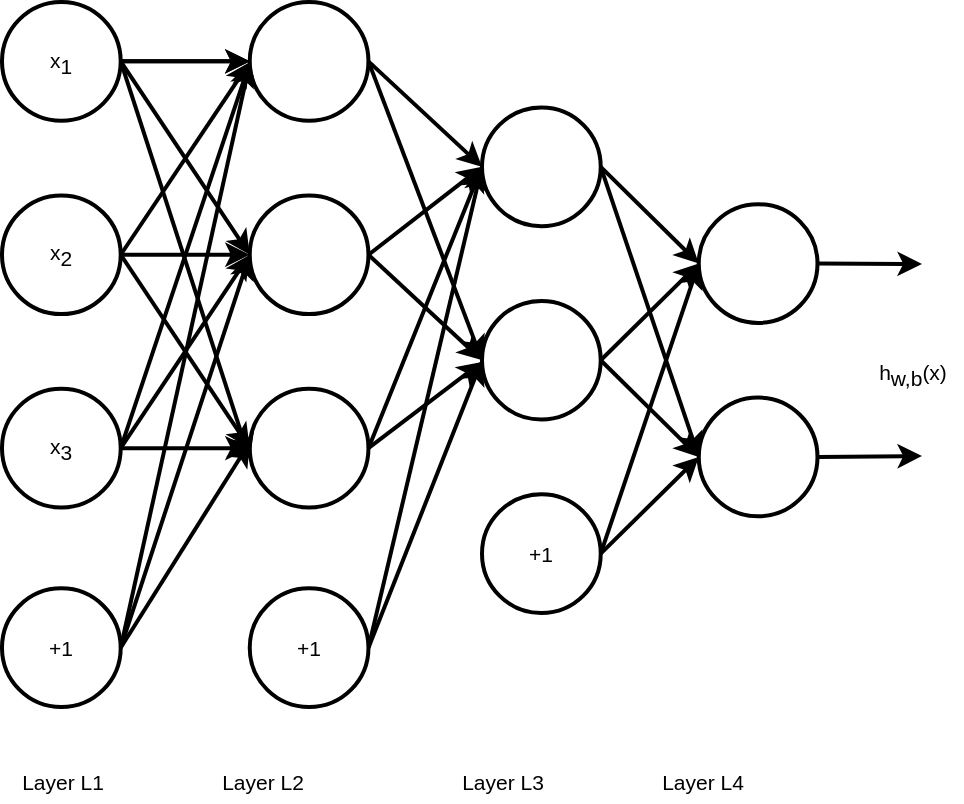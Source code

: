 <mxfile version="14.4.3" type="github">
  <diagram id="pXpISvjoVvG705U1Pd6f" name="第 1 页">
    <mxGraphModel dx="1038" dy="548" grid="1" gridSize="10" guides="1" tooltips="1" connect="1" arrows="1" fold="1" page="1" pageScale="1" pageWidth="1169" pageHeight="827" math="0" shadow="0">
      <root>
        <mxCell id="0" />
        <mxCell id="1" parent="0" />
        <mxCell id="FketfnR8hIXqbo0DgLnJ-46" value="Layer L1" style="text;html=1;align=center;verticalAlign=middle;resizable=0;points=[];autosize=1;strokeWidth=2;fontSize=10.5;" vertex="1" parent="1">
          <mxGeometry x="190" y="510" width="60" height="20" as="geometry" />
        </mxCell>
        <mxCell id="FketfnR8hIXqbo0DgLnJ-47" value="Layer L2" style="text;html=1;align=center;verticalAlign=middle;resizable=0;points=[];autosize=1;strokeWidth=2;fontSize=10.5;" vertex="1" parent="1">
          <mxGeometry x="290" y="510" width="60" height="20" as="geometry" />
        </mxCell>
        <mxCell id="FketfnR8hIXqbo0DgLnJ-48" value="Layer L3" style="text;html=1;align=center;verticalAlign=middle;resizable=0;points=[];autosize=1;strokeWidth=2;fontSize=10.5;" vertex="1" parent="1">
          <mxGeometry x="410" y="510" width="60" height="20" as="geometry" />
        </mxCell>
        <mxCell id="FketfnR8hIXqbo0DgLnJ-49" value="Layer L4" style="text;html=1;align=center;verticalAlign=middle;resizable=0;points=[];autosize=1;strokeWidth=2;fontSize=10.5;" vertex="1" parent="1">
          <mxGeometry x="510" y="510" width="60" height="20" as="geometry" />
        </mxCell>
        <mxCell id="FketfnR8hIXqbo0DgLnJ-55" value="" style="group" vertex="1" connectable="0" parent="1">
          <mxGeometry x="190" y="130" width="480" height="363.5" as="geometry" />
        </mxCell>
        <mxCell id="FketfnR8hIXqbo0DgLnJ-19" value="" style="group;strokeWidth=2;fontSize=10.5;" vertex="1" connectable="0" parent="FketfnR8hIXqbo0DgLnJ-55">
          <mxGeometry width="410.323" height="363.5" as="geometry" />
        </mxCell>
        <mxCell id="FketfnR8hIXqbo0DgLnJ-40" style="edgeStyle=none;rounded=0;orthogonalLoop=1;jettySize=auto;html=1;exitX=1;exitY=0.5;exitDx=0;exitDy=0;entryX=0;entryY=0.5;entryDx=0;entryDy=0;strokeWidth=2;fontSize=10.5;" edge="1" parent="FketfnR8hIXqbo0DgLnJ-19" source="FketfnR8hIXqbo0DgLnJ-1" target="FketfnR8hIXqbo0DgLnJ-6">
          <mxGeometry relative="1" as="geometry" />
        </mxCell>
        <mxCell id="FketfnR8hIXqbo0DgLnJ-1" value="x&lt;sub style=&quot;font-size: 10.5px;&quot;&gt;1&lt;/sub&gt;" style="ellipse;whiteSpace=wrap;html=1;aspect=fixed;strokeWidth=2;fontSize=10.5;" vertex="1" parent="FketfnR8hIXqbo0DgLnJ-19">
          <mxGeometry width="59.355" height="59.355" as="geometry" />
        </mxCell>
        <mxCell id="FketfnR8hIXqbo0DgLnJ-20" style="edgeStyle=orthogonalEdgeStyle;rounded=0;orthogonalLoop=1;jettySize=auto;html=1;exitX=1;exitY=0.5;exitDx=0;exitDy=0;entryX=0;entryY=0.5;entryDx=0;entryDy=0;strokeWidth=2;fontSize=10.5;" edge="1" parent="FketfnR8hIXqbo0DgLnJ-19" source="FketfnR8hIXqbo0DgLnJ-2" target="FketfnR8hIXqbo0DgLnJ-6">
          <mxGeometry relative="1" as="geometry" />
        </mxCell>
        <mxCell id="FketfnR8hIXqbo0DgLnJ-43" style="edgeStyle=none;rounded=0;orthogonalLoop=1;jettySize=auto;html=1;exitX=1;exitY=0.5;exitDx=0;exitDy=0;entryX=0;entryY=0.5;entryDx=0;entryDy=0;strokeWidth=2;fontSize=10.5;" edge="1" parent="FketfnR8hIXqbo0DgLnJ-19" source="FketfnR8hIXqbo0DgLnJ-2" target="FketfnR8hIXqbo0DgLnJ-7">
          <mxGeometry relative="1" as="geometry" />
        </mxCell>
        <mxCell id="FketfnR8hIXqbo0DgLnJ-2" value="x&lt;sub style=&quot;font-size: 10.5px;&quot;&gt;2&lt;/sub&gt;" style="ellipse;whiteSpace=wrap;html=1;aspect=fixed;strokeWidth=2;fontSize=10.5;" vertex="1" parent="FketfnR8hIXqbo0DgLnJ-19">
          <mxGeometry y="96.699" width="59.355" height="59.355" as="geometry" />
        </mxCell>
        <mxCell id="FketfnR8hIXqbo0DgLnJ-21" style="edgeStyle=orthogonalEdgeStyle;rounded=0;orthogonalLoop=1;jettySize=auto;html=1;exitX=1;exitY=0.5;exitDx=0;exitDy=0;strokeWidth=2;fontSize=10.5;" edge="1" parent="FketfnR8hIXqbo0DgLnJ-19" source="FketfnR8hIXqbo0DgLnJ-3" target="FketfnR8hIXqbo0DgLnJ-7">
          <mxGeometry relative="1" as="geometry" />
        </mxCell>
        <mxCell id="FketfnR8hIXqbo0DgLnJ-3" value="x&lt;sub style=&quot;font-size: 10.5px;&quot;&gt;3&lt;/sub&gt;" style="ellipse;whiteSpace=wrap;html=1;aspect=fixed;strokeWidth=2;fontSize=10.5;" vertex="1" parent="FketfnR8hIXqbo0DgLnJ-19">
          <mxGeometry y="193.398" width="59.355" height="59.355" as="geometry" />
        </mxCell>
        <mxCell id="FketfnR8hIXqbo0DgLnJ-4" value="+1" style="ellipse;whiteSpace=wrap;html=1;aspect=fixed;strokeWidth=2;fontSize=10.5;" vertex="1" parent="FketfnR8hIXqbo0DgLnJ-19">
          <mxGeometry y="293.174" width="59.355" height="59.355" as="geometry" />
        </mxCell>
        <mxCell id="FketfnR8hIXqbo0DgLnJ-31" style="edgeStyle=none;rounded=0;orthogonalLoop=1;jettySize=auto;html=1;exitX=1;exitY=0.5;exitDx=0;exitDy=0;entryX=0;entryY=0.5;entryDx=0;entryDy=0;strokeWidth=2;fontSize=10.5;" edge="1" parent="FketfnR8hIXqbo0DgLnJ-19" source="FketfnR8hIXqbo0DgLnJ-5" target="FketfnR8hIXqbo0DgLnJ-9">
          <mxGeometry relative="1" as="geometry" />
        </mxCell>
        <mxCell id="FketfnR8hIXqbo0DgLnJ-5" value="" style="ellipse;whiteSpace=wrap;html=1;aspect=fixed;strokeWidth=2;fontSize=10.5;" vertex="1" parent="FketfnR8hIXqbo0DgLnJ-19">
          <mxGeometry x="123.871" width="59.355" height="59.355" as="geometry" />
        </mxCell>
        <mxCell id="FketfnR8hIXqbo0DgLnJ-14" style="edgeStyle=orthogonalEdgeStyle;rounded=0;orthogonalLoop=1;jettySize=auto;html=1;exitX=1;exitY=0.5;exitDx=0;exitDy=0;entryX=0;entryY=0.5;entryDx=0;entryDy=0;strokeWidth=2;fontSize=10.5;" edge="1" parent="FketfnR8hIXqbo0DgLnJ-19" source="FketfnR8hIXqbo0DgLnJ-1" target="FketfnR8hIXqbo0DgLnJ-5">
          <mxGeometry relative="1" as="geometry" />
        </mxCell>
        <mxCell id="FketfnR8hIXqbo0DgLnJ-16" value="" style="edgeStyle=orthogonalEdgeStyle;rounded=0;orthogonalLoop=1;jettySize=auto;html=1;strokeWidth=2;fontSize=10.5;entryX=0;entryY=0.5;entryDx=0;entryDy=0;" edge="1" parent="FketfnR8hIXqbo0DgLnJ-19" source="FketfnR8hIXqbo0DgLnJ-1" target="FketfnR8hIXqbo0DgLnJ-5">
          <mxGeometry relative="1" as="geometry" />
        </mxCell>
        <mxCell id="FketfnR8hIXqbo0DgLnJ-33" style="edgeStyle=none;rounded=0;orthogonalLoop=1;jettySize=auto;html=1;exitX=1;exitY=0.5;exitDx=0;exitDy=0;entryX=0;entryY=0.5;entryDx=0;entryDy=0;strokeWidth=2;fontSize=10.5;" edge="1" parent="FketfnR8hIXqbo0DgLnJ-19" source="FketfnR8hIXqbo0DgLnJ-6" target="FketfnR8hIXqbo0DgLnJ-9">
          <mxGeometry relative="1" as="geometry" />
        </mxCell>
        <mxCell id="FketfnR8hIXqbo0DgLnJ-34" style="rounded=0;orthogonalLoop=1;jettySize=auto;html=1;entryX=0;entryY=0.5;entryDx=0;entryDy=0;strokeWidth=2;fontSize=10.5;exitX=1;exitY=0.5;exitDx=0;exitDy=0;" edge="1" parent="FketfnR8hIXqbo0DgLnJ-19" source="FketfnR8hIXqbo0DgLnJ-6" target="FketfnR8hIXqbo0DgLnJ-10">
          <mxGeometry relative="1" as="geometry">
            <mxPoint x="180" y="132" as="sourcePoint" />
          </mxGeometry>
        </mxCell>
        <mxCell id="FketfnR8hIXqbo0DgLnJ-6" value="" style="ellipse;whiteSpace=wrap;html=1;aspect=fixed;strokeWidth=2;fontSize=10.5;" vertex="1" parent="FketfnR8hIXqbo0DgLnJ-19">
          <mxGeometry x="123.871" y="96.699" width="59.355" height="59.355" as="geometry" />
        </mxCell>
        <mxCell id="FketfnR8hIXqbo0DgLnJ-7" value="" style="ellipse;whiteSpace=wrap;html=1;aspect=fixed;strokeWidth=2;fontSize=10.5;" vertex="1" parent="FketfnR8hIXqbo0DgLnJ-19">
          <mxGeometry x="123.871" y="193.398" width="59.355" height="59.355" as="geometry" />
        </mxCell>
        <mxCell id="FketfnR8hIXqbo0DgLnJ-24" style="edgeStyle=none;rounded=0;orthogonalLoop=1;jettySize=auto;html=1;exitX=1;exitY=0.5;exitDx=0;exitDy=0;entryX=0;entryY=0.5;entryDx=0;entryDy=0;strokeWidth=2;fontSize=10.5;" edge="1" parent="FketfnR8hIXqbo0DgLnJ-19" source="FketfnR8hIXqbo0DgLnJ-8" target="FketfnR8hIXqbo0DgLnJ-10">
          <mxGeometry relative="1" as="geometry" />
        </mxCell>
        <mxCell id="FketfnR8hIXqbo0DgLnJ-35" style="edgeStyle=none;rounded=0;orthogonalLoop=1;jettySize=auto;html=1;exitX=1;exitY=0.5;exitDx=0;exitDy=0;strokeWidth=2;fontSize=10.5;entryX=0;entryY=0.5;entryDx=0;entryDy=0;" edge="1" parent="FketfnR8hIXqbo0DgLnJ-19" source="FketfnR8hIXqbo0DgLnJ-8" target="FketfnR8hIXqbo0DgLnJ-9">
          <mxGeometry relative="1" as="geometry">
            <mxPoint x="232.258" y="87.908" as="targetPoint" />
          </mxGeometry>
        </mxCell>
        <mxCell id="FketfnR8hIXqbo0DgLnJ-8" value="+1" style="ellipse;whiteSpace=wrap;html=1;aspect=fixed;strokeWidth=2;fontSize=10.5;" vertex="1" parent="FketfnR8hIXqbo0DgLnJ-19">
          <mxGeometry x="123.871" y="293.174" width="59.355" height="59.355" as="geometry" />
        </mxCell>
        <mxCell id="FketfnR8hIXqbo0DgLnJ-30" style="edgeStyle=none;rounded=0;orthogonalLoop=1;jettySize=auto;html=1;exitX=1;exitY=0.5;exitDx=0;exitDy=0;entryX=0;entryY=0.5;entryDx=0;entryDy=0;strokeWidth=2;fontSize=10.5;" edge="1" parent="FketfnR8hIXqbo0DgLnJ-19" source="FketfnR8hIXqbo0DgLnJ-9" target="FketfnR8hIXqbo0DgLnJ-13">
          <mxGeometry relative="1" as="geometry" />
        </mxCell>
        <mxCell id="FketfnR8hIXqbo0DgLnJ-9" value="" style="ellipse;whiteSpace=wrap;html=1;aspect=fixed;strokeWidth=2;fontSize=10.5;" vertex="1" parent="FketfnR8hIXqbo0DgLnJ-19">
          <mxGeometry x="240.0" y="52.745" width="59.355" height="59.355" as="geometry" />
        </mxCell>
        <mxCell id="FketfnR8hIXqbo0DgLnJ-28" style="edgeStyle=none;rounded=0;orthogonalLoop=1;jettySize=auto;html=1;exitX=1;exitY=0.5;exitDx=0;exitDy=0;entryX=0;entryY=0.5;entryDx=0;entryDy=0;strokeWidth=2;fontSize=10.5;" edge="1" parent="FketfnR8hIXqbo0DgLnJ-19" source="FketfnR8hIXqbo0DgLnJ-10" target="FketfnR8hIXqbo0DgLnJ-12">
          <mxGeometry relative="1" as="geometry" />
        </mxCell>
        <mxCell id="FketfnR8hIXqbo0DgLnJ-10" value="" style="ellipse;whiteSpace=wrap;html=1;aspect=fixed;strokeWidth=2;fontSize=10.5;" vertex="1" parent="FketfnR8hIXqbo0DgLnJ-19">
          <mxGeometry x="240.0" y="149.444" width="59.355" height="59.355" as="geometry" />
        </mxCell>
        <mxCell id="FketfnR8hIXqbo0DgLnJ-11" value="+1" style="ellipse;whiteSpace=wrap;html=1;aspect=fixed;strokeWidth=2;fontSize=10.5;" vertex="1" parent="FketfnR8hIXqbo0DgLnJ-19">
          <mxGeometry x="240.0" y="246.143" width="59.355" height="59.355" as="geometry" />
        </mxCell>
        <mxCell id="FketfnR8hIXqbo0DgLnJ-12" value="" style="ellipse;whiteSpace=wrap;html=1;aspect=fixed;strokeWidth=2;fontSize=10.5;" vertex="1" parent="FketfnR8hIXqbo0DgLnJ-19">
          <mxGeometry x="348.387" y="101.094" width="59.355" height="59.355" as="geometry" />
        </mxCell>
        <mxCell id="FketfnR8hIXqbo0DgLnJ-13" value="" style="ellipse;whiteSpace=wrap;html=1;aspect=fixed;strokeWidth=2;fontSize=10.5;" vertex="1" parent="FketfnR8hIXqbo0DgLnJ-19">
          <mxGeometry x="348.387" y="197.793" width="59.355" height="59.355" as="geometry" />
        </mxCell>
        <mxCell id="FketfnR8hIXqbo0DgLnJ-32" style="edgeStyle=none;rounded=0;orthogonalLoop=1;jettySize=auto;html=1;strokeWidth=2;fontSize=10.5;exitX=1;exitY=0.5;exitDx=0;exitDy=0;entryX=0;entryY=0.5;entryDx=0;entryDy=0;" edge="1" parent="FketfnR8hIXqbo0DgLnJ-19" source="FketfnR8hIXqbo0DgLnJ-5" target="FketfnR8hIXqbo0DgLnJ-10">
          <mxGeometry relative="1" as="geometry">
            <mxPoint x="185.806" y="35.163" as="sourcePoint" />
            <mxPoint x="240.0" y="193.398" as="targetPoint" />
          </mxGeometry>
        </mxCell>
        <mxCell id="FketfnR8hIXqbo0DgLnJ-26" style="edgeStyle=none;rounded=0;orthogonalLoop=1;jettySize=auto;html=1;entryX=0;entryY=0.5;entryDx=0;entryDy=0;strokeWidth=2;fontSize=10.5;exitX=1;exitY=0.5;exitDx=0;exitDy=0;" edge="1" parent="FketfnR8hIXqbo0DgLnJ-19" source="FketfnR8hIXqbo0DgLnJ-11" target="FketfnR8hIXqbo0DgLnJ-12">
          <mxGeometry relative="1" as="geometry">
            <mxPoint x="348.387" y="254.933" as="targetPoint" />
            <mxPoint x="301.935" y="281.306" as="sourcePoint" />
          </mxGeometry>
        </mxCell>
        <mxCell id="FketfnR8hIXqbo0DgLnJ-44" style="edgeStyle=none;rounded=0;orthogonalLoop=1;jettySize=auto;html=1;exitX=1;exitY=0.5;exitDx=0;exitDy=0;strokeWidth=2;fontSize=10.5;entryX=0;entryY=0.5;entryDx=0;entryDy=0;" edge="1" parent="FketfnR8hIXqbo0DgLnJ-19" source="FketfnR8hIXqbo0DgLnJ-3" target="FketfnR8hIXqbo0DgLnJ-6">
          <mxGeometry relative="1" as="geometry">
            <mxPoint x="121" y="120" as="targetPoint" />
          </mxGeometry>
        </mxCell>
        <mxCell id="FketfnR8hIXqbo0DgLnJ-38" style="edgeStyle=none;rounded=0;orthogonalLoop=1;jettySize=auto;html=1;exitX=1;exitY=0.5;exitDx=0;exitDy=0;strokeWidth=2;fontSize=10.5;entryX=0;entryY=0.5;entryDx=0;entryDy=0;" edge="1" parent="FketfnR8hIXqbo0DgLnJ-19" source="FketfnR8hIXqbo0DgLnJ-4" target="FketfnR8hIXqbo0DgLnJ-6">
          <mxGeometry relative="1" as="geometry">
            <mxPoint x="124" y="120" as="targetPoint" />
            <Array as="points" />
          </mxGeometry>
        </mxCell>
        <mxCell id="FketfnR8hIXqbo0DgLnJ-37" style="edgeStyle=none;rounded=0;orthogonalLoop=1;jettySize=auto;html=1;exitX=1;exitY=0.5;exitDx=0;exitDy=0;strokeWidth=2;fontSize=10.5;entryX=0;entryY=0.5;entryDx=0;entryDy=0;" edge="1" parent="FketfnR8hIXqbo0DgLnJ-19" source="FketfnR8hIXqbo0DgLnJ-7" target="FketfnR8hIXqbo0DgLnJ-9">
          <mxGeometry relative="1" as="geometry">
            <mxPoint x="240" y="80" as="targetPoint" />
          </mxGeometry>
        </mxCell>
        <mxCell id="FketfnR8hIXqbo0DgLnJ-25" style="edgeStyle=none;rounded=0;orthogonalLoop=1;jettySize=auto;html=1;exitX=1;exitY=0.5;exitDx=0;exitDy=0;strokeWidth=2;fontSize=10.5;entryX=0;entryY=0.5;entryDx=0;entryDy=0;" edge="1" parent="FketfnR8hIXqbo0DgLnJ-19" source="FketfnR8hIXqbo0DgLnJ-11" target="FketfnR8hIXqbo0DgLnJ-13">
          <mxGeometry relative="1" as="geometry">
            <mxPoint x="348" y="237" as="targetPoint" />
          </mxGeometry>
        </mxCell>
        <mxCell id="FketfnR8hIXqbo0DgLnJ-27" style="edgeStyle=none;rounded=0;orthogonalLoop=1;jettySize=auto;html=1;exitX=1;exitY=0.5;exitDx=0;exitDy=0;strokeWidth=2;fontSize=10.5;entryX=0;entryY=0.5;entryDx=0;entryDy=0;" edge="1" parent="FketfnR8hIXqbo0DgLnJ-19" source="FketfnR8hIXqbo0DgLnJ-10" target="FketfnR8hIXqbo0DgLnJ-13">
          <mxGeometry relative="1" as="geometry">
            <mxPoint x="348.387" y="237.352" as="targetPoint" />
          </mxGeometry>
        </mxCell>
        <mxCell id="FketfnR8hIXqbo0DgLnJ-29" style="edgeStyle=none;rounded=0;orthogonalLoop=1;jettySize=auto;html=1;exitX=1;exitY=0.5;exitDx=0;exitDy=0;strokeWidth=2;fontSize=10.5;entryX=0;entryY=0.5;entryDx=0;entryDy=0;" edge="1" parent="FketfnR8hIXqbo0DgLnJ-19" source="FketfnR8hIXqbo0DgLnJ-9" target="FketfnR8hIXqbo0DgLnJ-12">
          <mxGeometry relative="1" as="geometry">
            <mxPoint x="348.387" y="140.653" as="targetPoint" />
          </mxGeometry>
        </mxCell>
        <mxCell id="FketfnR8hIXqbo0DgLnJ-23" style="rounded=0;orthogonalLoop=1;jettySize=auto;html=1;exitX=1;exitY=0.5;exitDx=0;exitDy=0;strokeWidth=2;fontSize=10.5;" edge="1" parent="FketfnR8hIXqbo0DgLnJ-55" source="FketfnR8hIXqbo0DgLnJ-4">
          <mxGeometry relative="1" as="geometry">
            <mxPoint x="124" y="220" as="targetPoint" />
          </mxGeometry>
        </mxCell>
        <mxCell id="FketfnR8hIXqbo0DgLnJ-36" style="edgeStyle=none;rounded=0;orthogonalLoop=1;jettySize=auto;html=1;exitX=1;exitY=0.5;exitDx=0;exitDy=0;strokeWidth=2;fontSize=10.5;" edge="1" parent="FketfnR8hIXqbo0DgLnJ-55" source="FketfnR8hIXqbo0DgLnJ-7">
          <mxGeometry relative="1" as="geometry">
            <mxPoint x="240" y="180" as="targetPoint" />
          </mxGeometry>
        </mxCell>
        <mxCell id="FketfnR8hIXqbo0DgLnJ-39" style="edgeStyle=none;rounded=0;orthogonalLoop=1;jettySize=auto;html=1;exitX=1;exitY=0.5;exitDx=0;exitDy=0;strokeWidth=2;fontSize=10.5;" edge="1" parent="FketfnR8hIXqbo0DgLnJ-55" source="FketfnR8hIXqbo0DgLnJ-4">
          <mxGeometry relative="1" as="geometry">
            <mxPoint x="124" y="30" as="targetPoint" />
          </mxGeometry>
        </mxCell>
        <mxCell id="FketfnR8hIXqbo0DgLnJ-41" style="edgeStyle=none;rounded=0;orthogonalLoop=1;jettySize=auto;html=1;exitX=1;exitY=0.5;exitDx=0;exitDy=0;strokeWidth=2;fontSize=10.5;" edge="1" parent="FketfnR8hIXqbo0DgLnJ-55" source="FketfnR8hIXqbo0DgLnJ-1">
          <mxGeometry relative="1" as="geometry">
            <mxPoint x="123.871" y="228.561" as="targetPoint" />
          </mxGeometry>
        </mxCell>
        <mxCell id="FketfnR8hIXqbo0DgLnJ-42" style="edgeStyle=none;rounded=0;orthogonalLoop=1;jettySize=auto;html=1;strokeWidth=2;fontSize=10.5;exitX=1;exitY=0.5;exitDx=0;exitDy=0;" edge="1" parent="FketfnR8hIXqbo0DgLnJ-55" source="FketfnR8hIXqbo0DgLnJ-2">
          <mxGeometry relative="1" as="geometry">
            <mxPoint x="124" y="30" as="targetPoint" />
            <mxPoint x="61.935" y="131.862" as="sourcePoint" />
          </mxGeometry>
        </mxCell>
        <mxCell id="FketfnR8hIXqbo0DgLnJ-45" style="edgeStyle=none;rounded=0;orthogonalLoop=1;jettySize=auto;html=1;exitX=1;exitY=0.5;exitDx=0;exitDy=0;strokeWidth=2;fontSize=10.5;" edge="1" parent="FketfnR8hIXqbo0DgLnJ-55" source="FketfnR8hIXqbo0DgLnJ-3">
          <mxGeometry relative="1" as="geometry">
            <mxPoint x="124" y="30" as="targetPoint" />
          </mxGeometry>
        </mxCell>
        <mxCell id="FketfnR8hIXqbo0DgLnJ-52" value="h&lt;sub style=&quot;font-size: 10.5px;&quot;&gt;w,b&lt;/sub&gt;(x)" style="text;html=1;align=center;verticalAlign=middle;resizable=0;points=[];autosize=1;strokeWidth=2;fontSize=10.5;" vertex="1" parent="FketfnR8hIXqbo0DgLnJ-55">
          <mxGeometry x="429.677" y="175.816" width="50" height="20" as="geometry" />
        </mxCell>
        <mxCell id="FketfnR8hIXqbo0DgLnJ-56" style="edgeStyle=none;rounded=0;orthogonalLoop=1;jettySize=auto;html=1;exitX=1;exitY=0.5;exitDx=0;exitDy=0;strokeWidth=2;fontSize=10.5;" edge="1" parent="1" source="FketfnR8hIXqbo0DgLnJ-12">
          <mxGeometry relative="1" as="geometry">
            <mxPoint x="650" y="261" as="targetPoint" />
          </mxGeometry>
        </mxCell>
        <mxCell id="FketfnR8hIXqbo0DgLnJ-57" style="edgeStyle=none;rounded=0;orthogonalLoop=1;jettySize=auto;html=1;exitX=1;exitY=0.5;exitDx=0;exitDy=0;strokeWidth=2;fontSize=10.5;" edge="1" parent="1" source="FketfnR8hIXqbo0DgLnJ-13">
          <mxGeometry relative="1" as="geometry">
            <mxPoint x="650" y="357" as="targetPoint" />
          </mxGeometry>
        </mxCell>
      </root>
    </mxGraphModel>
  </diagram>
</mxfile>
